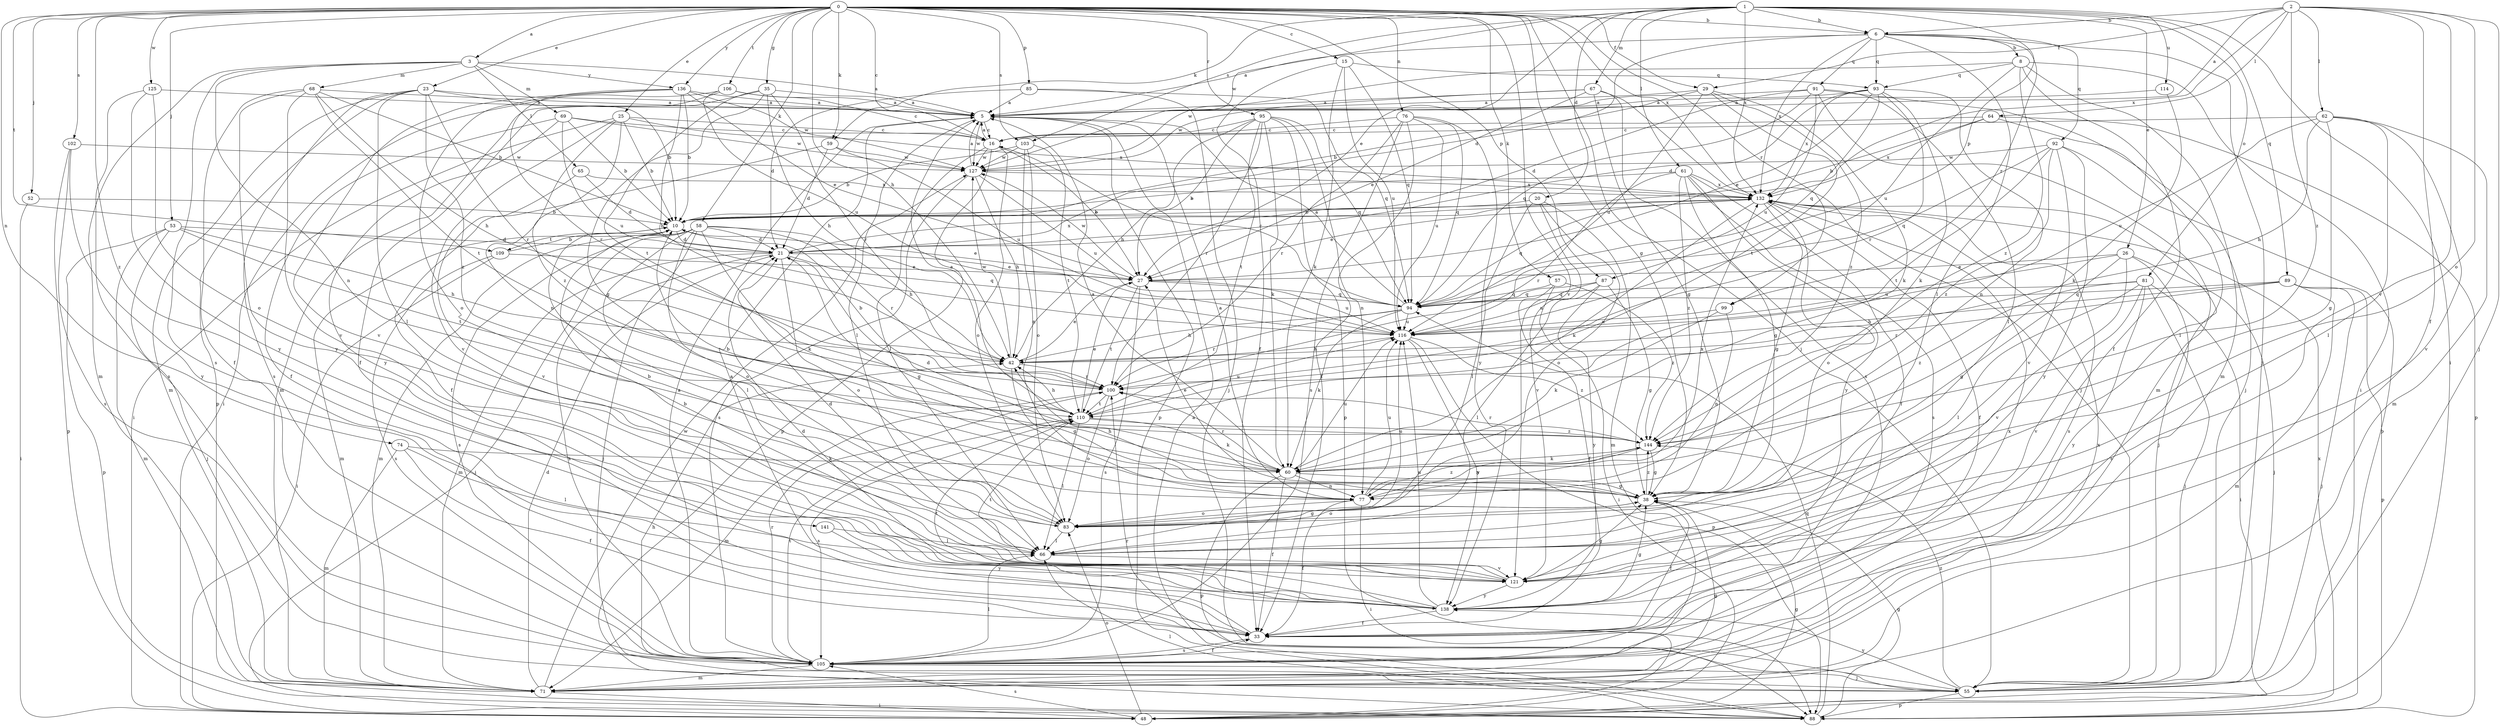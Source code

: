 strict digraph  {
0;
1;
2;
3;
5;
6;
8;
10;
15;
16;
20;
21;
23;
25;
26;
27;
29;
33;
35;
38;
42;
48;
52;
53;
55;
57;
58;
59;
60;
61;
62;
64;
65;
66;
67;
68;
69;
71;
74;
76;
77;
81;
83;
85;
87;
88;
89;
91;
92;
93;
94;
95;
99;
100;
102;
103;
105;
106;
109;
110;
114;
116;
121;
125;
127;
132;
136;
138;
141;
144;
0 -> 3  [label=a];
0 -> 6  [label=b];
0 -> 15  [label=c];
0 -> 16  [label=c];
0 -> 23  [label=e];
0 -> 25  [label=e];
0 -> 29  [label=f];
0 -> 35  [label=g];
0 -> 38  [label=g];
0 -> 42  [label=h];
0 -> 52  [label=j];
0 -> 53  [label=j];
0 -> 55  [label=j];
0 -> 57  [label=k];
0 -> 58  [label=k];
0 -> 59  [label=k];
0 -> 74  [label=n];
0 -> 76  [label=n];
0 -> 85  [label=p];
0 -> 87  [label=p];
0 -> 95  [label=r];
0 -> 99  [label=r];
0 -> 102  [label=s];
0 -> 103  [label=s];
0 -> 106  [label=t];
0 -> 109  [label=t];
0 -> 121  [label=v];
0 -> 125  [label=w];
0 -> 132  [label=x];
0 -> 136  [label=y];
0 -> 141  [label=z];
1 -> 6  [label=b];
1 -> 20  [label=d];
1 -> 26  [label=e];
1 -> 27  [label=e];
1 -> 48  [label=i];
1 -> 59  [label=k];
1 -> 61  [label=l];
1 -> 67  [label=m];
1 -> 81  [label=o];
1 -> 87  [label=p];
1 -> 89  [label=q];
1 -> 103  [label=s];
1 -> 114  [label=u];
1 -> 127  [label=w];
1 -> 132  [label=x];
2 -> 5  [label=a];
2 -> 6  [label=b];
2 -> 29  [label=f];
2 -> 33  [label=f];
2 -> 55  [label=j];
2 -> 62  [label=l];
2 -> 64  [label=l];
2 -> 83  [label=o];
2 -> 121  [label=v];
2 -> 132  [label=x];
2 -> 144  [label=z];
3 -> 5  [label=a];
3 -> 65  [label=l];
3 -> 68  [label=m];
3 -> 69  [label=m];
3 -> 71  [label=m];
3 -> 77  [label=n];
3 -> 105  [label=s];
3 -> 136  [label=y];
5 -> 16  [label=c];
5 -> 66  [label=l];
5 -> 88  [label=p];
5 -> 127  [label=w];
6 -> 5  [label=a];
6 -> 8  [label=b];
6 -> 21  [label=d];
6 -> 55  [label=j];
6 -> 66  [label=l];
6 -> 91  [label=q];
6 -> 92  [label=q];
6 -> 93  [label=q];
6 -> 99  [label=r];
6 -> 132  [label=x];
8 -> 33  [label=f];
8 -> 48  [label=i];
8 -> 71  [label=m];
8 -> 93  [label=q];
8 -> 116  [label=u];
8 -> 127  [label=w];
8 -> 144  [label=z];
10 -> 21  [label=d];
10 -> 27  [label=e];
10 -> 71  [label=m];
10 -> 109  [label=t];
15 -> 33  [label=f];
15 -> 60  [label=k];
15 -> 93  [label=q];
15 -> 94  [label=q];
15 -> 116  [label=u];
16 -> 5  [label=a];
16 -> 27  [label=e];
16 -> 66  [label=l];
16 -> 83  [label=o];
16 -> 88  [label=p];
16 -> 127  [label=w];
20 -> 10  [label=b];
20 -> 66  [label=l];
20 -> 71  [label=m];
20 -> 83  [label=o];
20 -> 121  [label=v];
21 -> 27  [label=e];
21 -> 38  [label=g];
21 -> 71  [label=m];
21 -> 83  [label=o];
21 -> 94  [label=q];
21 -> 105  [label=s];
21 -> 132  [label=x];
23 -> 5  [label=a];
23 -> 10  [label=b];
23 -> 66  [label=l];
23 -> 71  [label=m];
23 -> 88  [label=p];
23 -> 100  [label=r];
23 -> 105  [label=s];
23 -> 144  [label=z];
25 -> 10  [label=b];
25 -> 16  [label=c];
25 -> 48  [label=i];
25 -> 77  [label=n];
25 -> 121  [label=v];
25 -> 132  [label=x];
25 -> 144  [label=z];
26 -> 27  [label=e];
26 -> 38  [label=g];
26 -> 55  [label=j];
26 -> 105  [label=s];
26 -> 116  [label=u];
26 -> 121  [label=v];
27 -> 94  [label=q];
27 -> 105  [label=s];
27 -> 110  [label=t];
27 -> 116  [label=u];
27 -> 127  [label=w];
29 -> 5  [label=a];
29 -> 10  [label=b];
29 -> 60  [label=k];
29 -> 110  [label=t];
29 -> 116  [label=u];
29 -> 144  [label=z];
33 -> 5  [label=a];
33 -> 105  [label=s];
35 -> 5  [label=a];
35 -> 33  [label=f];
35 -> 38  [label=g];
35 -> 42  [label=h];
35 -> 100  [label=r];
35 -> 110  [label=t];
38 -> 27  [label=e];
38 -> 33  [label=f];
38 -> 42  [label=h];
38 -> 83  [label=o];
38 -> 144  [label=z];
42 -> 27  [label=e];
42 -> 38  [label=g];
42 -> 100  [label=r];
42 -> 127  [label=w];
48 -> 38  [label=g];
48 -> 83  [label=o];
48 -> 105  [label=s];
52 -> 10  [label=b];
52 -> 48  [label=i];
53 -> 21  [label=d];
53 -> 42  [label=h];
53 -> 55  [label=j];
53 -> 71  [label=m];
53 -> 88  [label=p];
53 -> 110  [label=t];
55 -> 42  [label=h];
55 -> 88  [label=p];
55 -> 100  [label=r];
55 -> 138  [label=y];
55 -> 144  [label=z];
57 -> 33  [label=f];
57 -> 48  [label=i];
57 -> 94  [label=q];
57 -> 144  [label=z];
58 -> 21  [label=d];
58 -> 42  [label=h];
58 -> 48  [label=i];
58 -> 55  [label=j];
58 -> 60  [label=k];
58 -> 66  [label=l];
58 -> 71  [label=m];
58 -> 83  [label=o];
58 -> 100  [label=r];
58 -> 105  [label=s];
59 -> 21  [label=d];
59 -> 33  [label=f];
59 -> 116  [label=u];
59 -> 127  [label=w];
60 -> 5  [label=a];
60 -> 10  [label=b];
60 -> 21  [label=d];
60 -> 33  [label=f];
60 -> 38  [label=g];
60 -> 77  [label=n];
60 -> 88  [label=p];
60 -> 100  [label=r];
60 -> 116  [label=u];
61 -> 10  [label=b];
61 -> 33  [label=f];
61 -> 38  [label=g];
61 -> 100  [label=r];
61 -> 105  [label=s];
61 -> 132  [label=x];
61 -> 138  [label=y];
61 -> 144  [label=z];
62 -> 16  [label=c];
62 -> 38  [label=g];
62 -> 42  [label=h];
62 -> 66  [label=l];
62 -> 71  [label=m];
62 -> 116  [label=u];
62 -> 121  [label=v];
64 -> 10  [label=b];
64 -> 16  [label=c];
64 -> 66  [label=l];
64 -> 88  [label=p];
64 -> 132  [label=x];
65 -> 21  [label=d];
65 -> 121  [label=v];
65 -> 132  [label=x];
66 -> 21  [label=d];
66 -> 121  [label=v];
67 -> 5  [label=a];
67 -> 27  [label=e];
67 -> 38  [label=g];
67 -> 55  [label=j];
67 -> 105  [label=s];
67 -> 127  [label=w];
68 -> 5  [label=a];
68 -> 10  [label=b];
68 -> 33  [label=f];
68 -> 42  [label=h];
68 -> 110  [label=t];
68 -> 121  [label=v];
68 -> 138  [label=y];
69 -> 10  [label=b];
69 -> 16  [label=c];
69 -> 33  [label=f];
69 -> 116  [label=u];
69 -> 127  [label=w];
69 -> 138  [label=y];
71 -> 21  [label=d];
71 -> 38  [label=g];
71 -> 48  [label=i];
71 -> 127  [label=w];
71 -> 132  [label=x];
74 -> 33  [label=f];
74 -> 60  [label=k];
74 -> 66  [label=l];
74 -> 71  [label=m];
76 -> 16  [label=c];
76 -> 33  [label=f];
76 -> 94  [label=q];
76 -> 100  [label=r];
76 -> 105  [label=s];
76 -> 116  [label=u];
76 -> 138  [label=y];
77 -> 5  [label=a];
77 -> 33  [label=f];
77 -> 48  [label=i];
77 -> 83  [label=o];
77 -> 116  [label=u];
77 -> 132  [label=x];
77 -> 144  [label=z];
81 -> 48  [label=i];
81 -> 55  [label=j];
81 -> 66  [label=l];
81 -> 94  [label=q];
81 -> 121  [label=v];
81 -> 138  [label=y];
81 -> 144  [label=z];
83 -> 10  [label=b];
83 -> 38  [label=g];
83 -> 66  [label=l];
83 -> 116  [label=u];
85 -> 5  [label=a];
85 -> 21  [label=d];
85 -> 55  [label=j];
85 -> 94  [label=q];
87 -> 38  [label=g];
87 -> 66  [label=l];
87 -> 94  [label=q];
87 -> 116  [label=u];
87 -> 138  [label=y];
88 -> 5  [label=a];
88 -> 38  [label=g];
88 -> 66  [label=l];
88 -> 94  [label=q];
88 -> 132  [label=x];
89 -> 42  [label=h];
89 -> 55  [label=j];
89 -> 71  [label=m];
89 -> 88  [label=p];
89 -> 94  [label=q];
89 -> 100  [label=r];
91 -> 5  [label=a];
91 -> 21  [label=d];
91 -> 55  [label=j];
91 -> 66  [label=l];
91 -> 71  [label=m];
91 -> 94  [label=q];
91 -> 116  [label=u];
92 -> 88  [label=p];
92 -> 94  [label=q];
92 -> 110  [label=t];
92 -> 121  [label=v];
92 -> 127  [label=w];
92 -> 138  [label=y];
92 -> 144  [label=z];
93 -> 5  [label=a];
93 -> 21  [label=d];
93 -> 27  [label=e];
93 -> 60  [label=k];
93 -> 77  [label=n];
93 -> 94  [label=q];
93 -> 100  [label=r];
93 -> 132  [label=x];
94 -> 5  [label=a];
94 -> 16  [label=c];
94 -> 42  [label=h];
94 -> 60  [label=k];
94 -> 100  [label=r];
94 -> 116  [label=u];
95 -> 16  [label=c];
95 -> 27  [label=e];
95 -> 42  [label=h];
95 -> 60  [label=k];
95 -> 77  [label=n];
95 -> 88  [label=p];
95 -> 94  [label=q];
95 -> 100  [label=r];
95 -> 110  [label=t];
99 -> 60  [label=k];
99 -> 77  [label=n];
99 -> 116  [label=u];
100 -> 10  [label=b];
100 -> 71  [label=m];
100 -> 83  [label=o];
100 -> 110  [label=t];
102 -> 88  [label=p];
102 -> 105  [label=s];
102 -> 127  [label=w];
102 -> 138  [label=y];
103 -> 10  [label=b];
103 -> 77  [label=n];
103 -> 83  [label=o];
103 -> 110  [label=t];
103 -> 127  [label=w];
105 -> 5  [label=a];
105 -> 33  [label=f];
105 -> 55  [label=j];
105 -> 66  [label=l];
105 -> 71  [label=m];
105 -> 100  [label=r];
105 -> 110  [label=t];
105 -> 132  [label=x];
106 -> 5  [label=a];
106 -> 16  [label=c];
106 -> 48  [label=i];
106 -> 71  [label=m];
106 -> 116  [label=u];
109 -> 10  [label=b];
109 -> 27  [label=e];
109 -> 48  [label=i];
109 -> 105  [label=s];
110 -> 5  [label=a];
110 -> 27  [label=e];
110 -> 42  [label=h];
110 -> 60  [label=k];
110 -> 66  [label=l];
110 -> 105  [label=s];
110 -> 116  [label=u];
110 -> 144  [label=z];
114 -> 5  [label=a];
114 -> 60  [label=k];
116 -> 42  [label=h];
116 -> 88  [label=p];
116 -> 138  [label=y];
116 -> 144  [label=z];
121 -> 10  [label=b];
121 -> 38  [label=g];
121 -> 110  [label=t];
121 -> 138  [label=y];
125 -> 5  [label=a];
125 -> 83  [label=o];
125 -> 105  [label=s];
125 -> 138  [label=y];
127 -> 5  [label=a];
127 -> 42  [label=h];
127 -> 105  [label=s];
127 -> 116  [label=u];
127 -> 132  [label=x];
132 -> 10  [label=b];
132 -> 27  [label=e];
132 -> 33  [label=f];
132 -> 38  [label=g];
132 -> 55  [label=j];
132 -> 60  [label=k];
132 -> 83  [label=o];
132 -> 94  [label=q];
132 -> 105  [label=s];
136 -> 5  [label=a];
136 -> 10  [label=b];
136 -> 27  [label=e];
136 -> 42  [label=h];
136 -> 83  [label=o];
136 -> 100  [label=r];
136 -> 121  [label=v];
136 -> 127  [label=w];
138 -> 21  [label=d];
138 -> 33  [label=f];
138 -> 38  [label=g];
138 -> 110  [label=t];
138 -> 116  [label=u];
141 -> 66  [label=l];
141 -> 138  [label=y];
144 -> 38  [label=g];
144 -> 60  [label=k];
144 -> 77  [label=n];
144 -> 100  [label=r];
}
